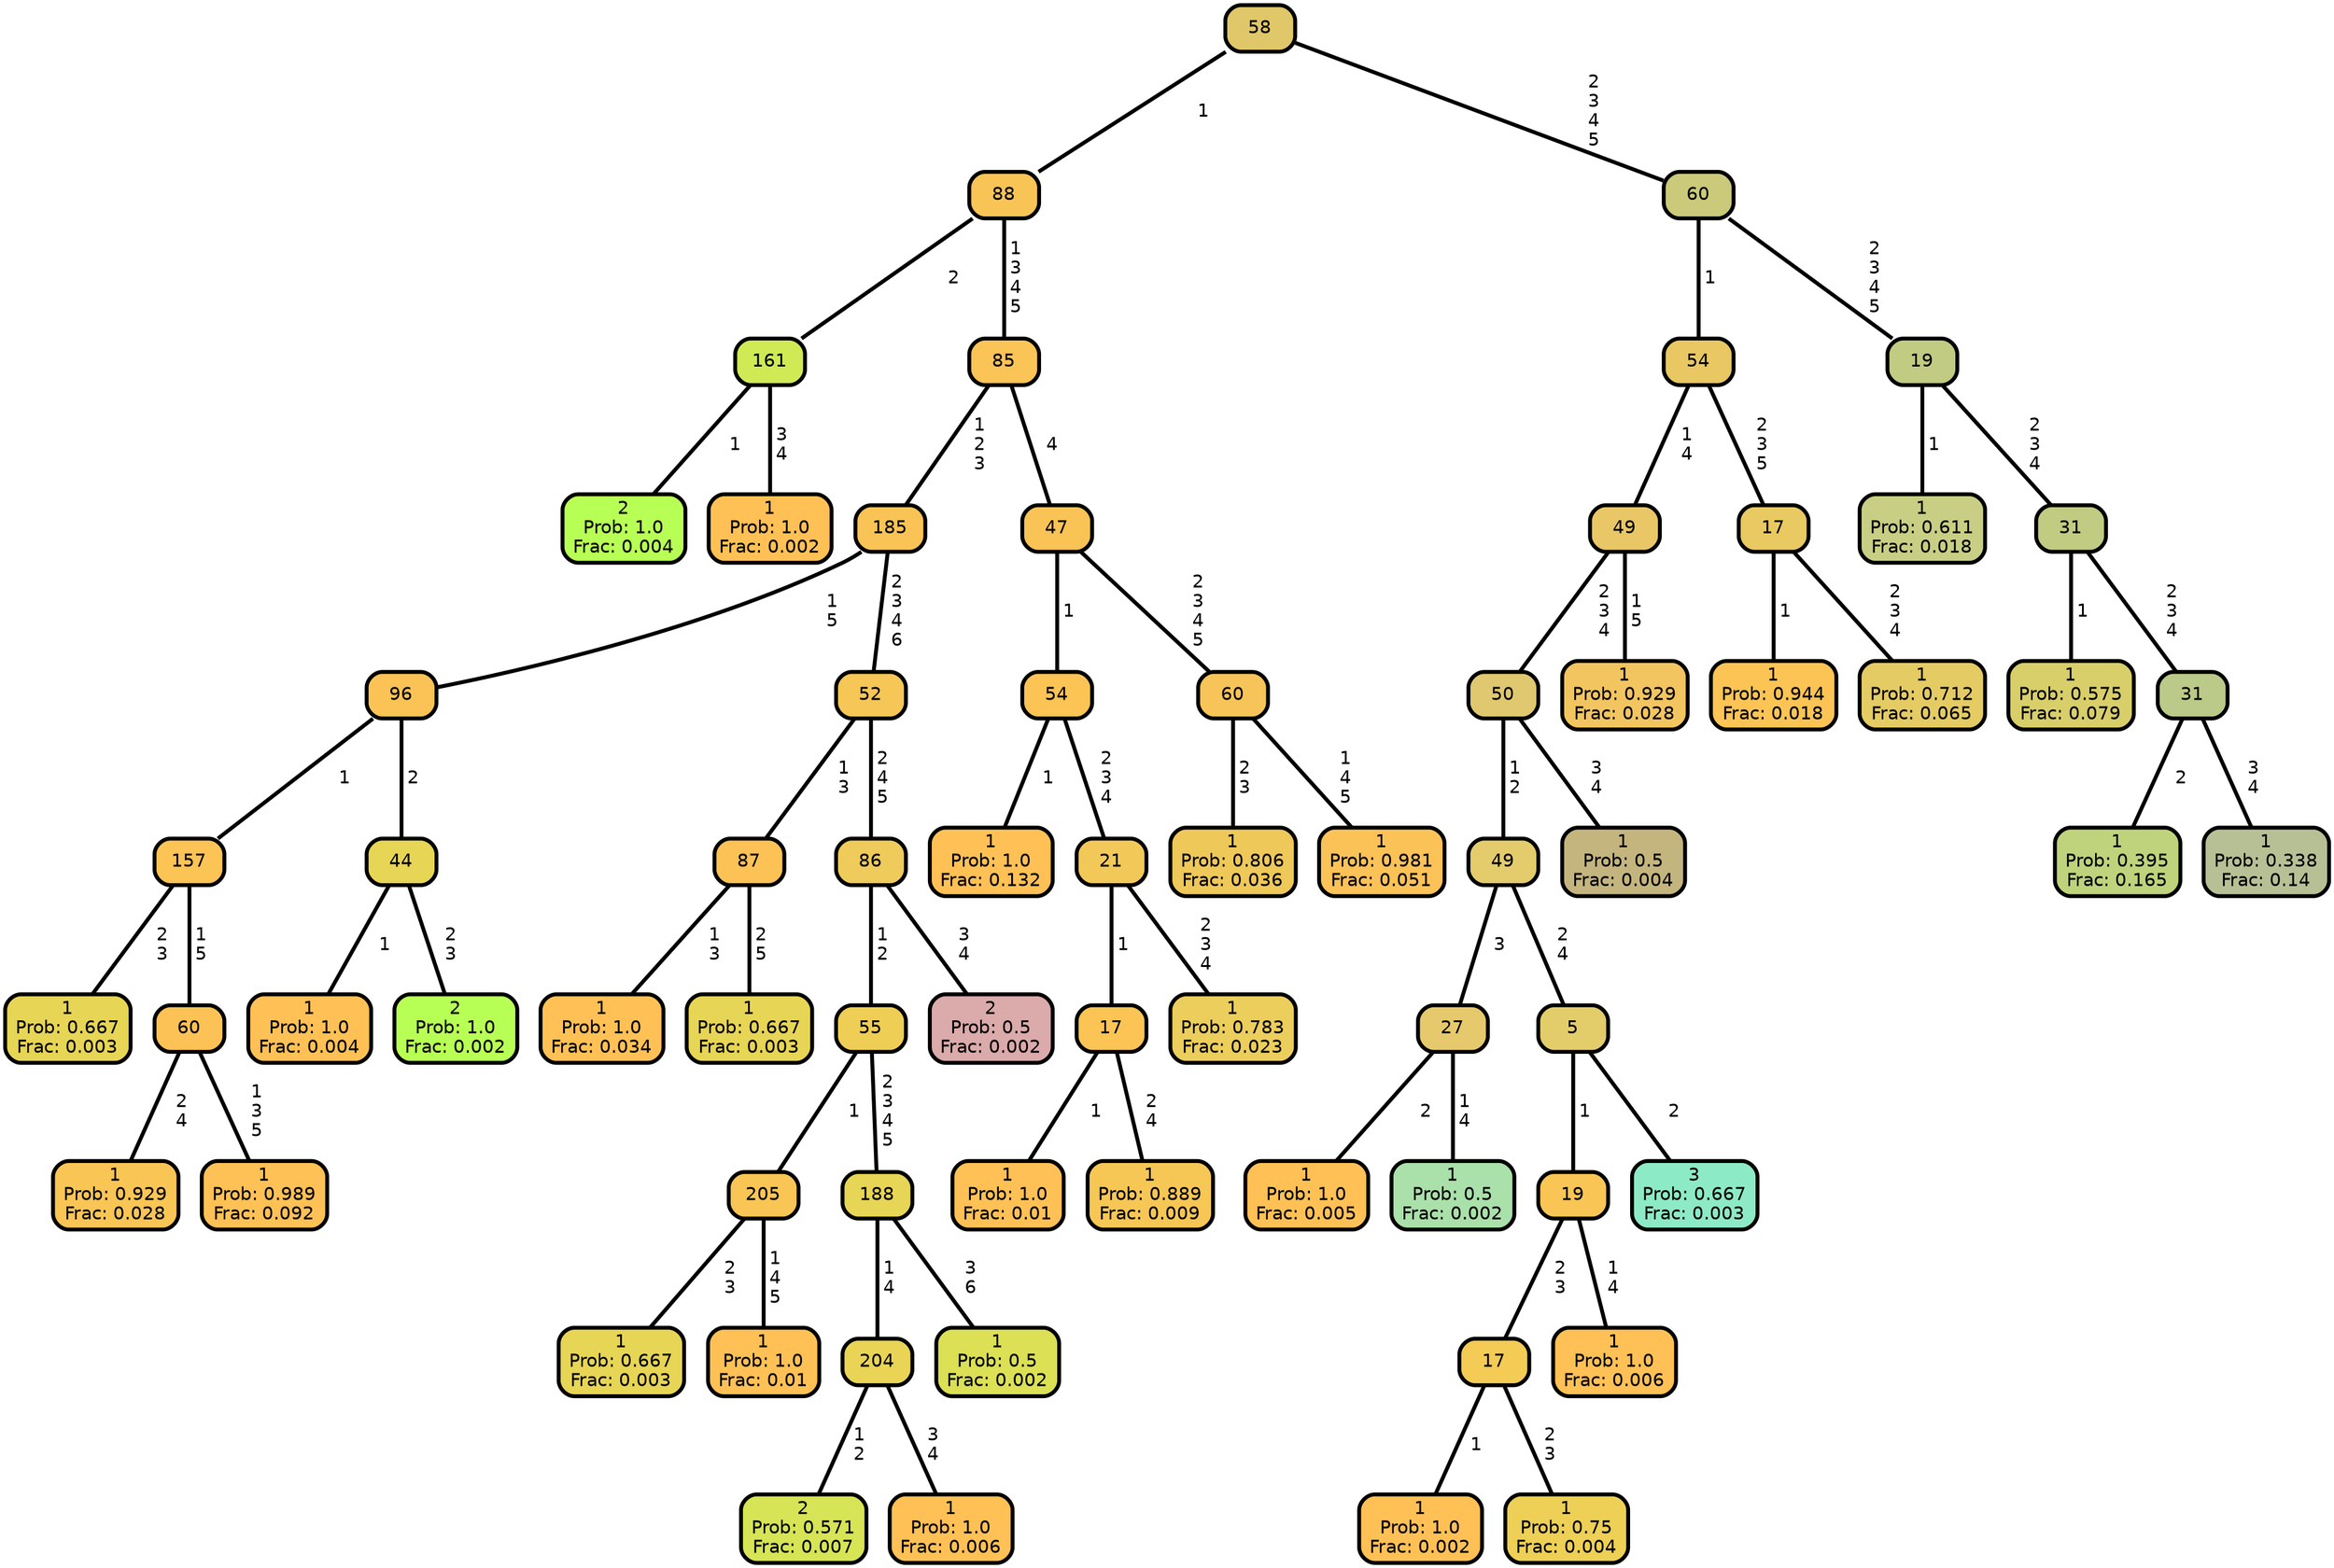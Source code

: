 graph Tree {
node [shape=box, style="filled, rounded",color="black",penwidth="3",fontcolor="black",                 fontname=helvetica] ;
graph [ranksep="0 equally", splines=straight,                 bgcolor=transparent, dpi=200] ;
edge [fontname=helvetica, color=black] ;
0 [label="2
Prob: 1.0
Frac: 0.004", fillcolor="#b8ff55"] ;
1 [label="161", fillcolor="#cfea55"] ;
2 [label="1
Prob: 1.0
Frac: 0.002", fillcolor="#ffc155"] ;
3 [label="88", fillcolor="#f9c456"] ;
4 [label="1
Prob: 0.667
Frac: 0.003", fillcolor="#e7d555"] ;
5 [label="157", fillcolor="#fcc355"] ;
6 [label="1
Prob: 0.929
Frac: 0.028", fillcolor="#f9c555"] ;
7 [label="60", fillcolor="#fdc255"] ;
8 [label="1
Prob: 0.989
Frac: 0.092", fillcolor="#fec155"] ;
9 [label="96", fillcolor="#fbc355"] ;
10 [label="1
Prob: 1.0
Frac: 0.004", fillcolor="#ffc155"] ;
11 [label="44", fillcolor="#e7d555"] ;
12 [label="2
Prob: 1.0
Frac: 0.002", fillcolor="#b8ff55"] ;
13 [label="185", fillcolor="#f9c455"] ;
14 [label="1
Prob: 1.0
Frac: 0.034", fillcolor="#ffc155"] ;
15 [label="87", fillcolor="#fdc255"] ;
16 [label="1
Prob: 0.667
Frac: 0.003", fillcolor="#e7d555"] ;
17 [label="52", fillcolor="#f6c657"] ;
18 [label="1
Prob: 0.667
Frac: 0.003", fillcolor="#e7d555"] ;
19 [label="205", fillcolor="#f9c555"] ;
20 [label="1
Prob: 1.0
Frac: 0.01", fillcolor="#ffc155"] ;
21 [label="55", fillcolor="#efce55"] ;
22 [label="2
Prob: 0.571
Frac: 0.007", fillcolor="#d6e455"] ;
23 [label="204", fillcolor="#e9d455"] ;
24 [label="1
Prob: 1.0
Frac: 0.006", fillcolor="#ffc155"] ;
25 [label="188", fillcolor="#e7d555"] ;
26 [label="1
Prob: 0.5
Frac: 0.002", fillcolor="#dbe055"] ;
27 [label="86", fillcolor="#eecb5a"] ;
28 [label="2
Prob: 0.5
Frac: 0.002", fillcolor="#dbaaaa"] ;
29 [label="85", fillcolor="#fac456"] ;
30 [label="1
Prob: 1.0
Frac: 0.132", fillcolor="#ffc155"] ;
31 [label="54", fillcolor="#fcc355"] ;
32 [label="1
Prob: 1.0
Frac: 0.01", fillcolor="#ffc155"] ;
33 [label="17", fillcolor="#fbc455"] ;
34 [label="1
Prob: 0.889
Frac: 0.009", fillcolor="#f7c755"] ;
35 [label="21", fillcolor="#f2c959"] ;
36 [label="1
Prob: 0.783
Frac: 0.023", fillcolor="#ebce5c"] ;
37 [label="47", fillcolor="#fac356"] ;
38 [label="1
Prob: 0.806
Frac: 0.036", fillcolor="#eec859"] ;
39 [label="60", fillcolor="#f6c458"] ;
40 [label="1
Prob: 0.981
Frac: 0.051", fillcolor="#fbc258"] ;
41 [label="58", fillcolor="#e0c769"] ;
42 [label="1
Prob: 1.0
Frac: 0.005", fillcolor="#ffc155"] ;
43 [label="27", fillcolor="#e6c96d"] ;
44 [label="1
Prob: 0.5
Frac: 0.002", fillcolor="#aae0aa"] ;
45 [label="49", fillcolor="#e4cc6c"] ;
46 [label="1
Prob: 1.0
Frac: 0.002", fillcolor="#ffc155"] ;
47 [label="17", fillcolor="#f3cb55"] ;
48 [label="1
Prob: 0.75
Frac: 0.004", fillcolor="#edd055"] ;
49 [label="19", fillcolor="#f9c655"] ;
50 [label="1
Prob: 1.0
Frac: 0.006", fillcolor="#ffc155"] ;
51 [label="5", fillcolor="#e3cd6b"] ;
52 [label="3
Prob: 0.667
Frac: 0.003", fillcolor="#8deac6"] ;
53 [label="50", fillcolor="#dfc86f"] ;
54 [label="1
Prob: 0.5
Frac: 0.004", fillcolor="#c4b57f"] ;
55 [label="49", fillcolor="#e9c767"] ;
56 [label="1
Prob: 0.929
Frac: 0.028", fillcolor="#f2c561"] ;
57 [label="54", fillcolor="#e9c863"] ;
58 [label="1
Prob: 0.944
Frac: 0.018", fillcolor="#fbc455"] ;
59 [label="17", fillcolor="#e9c961"] ;
60 [label="1
Prob: 0.712
Frac: 0.065", fillcolor="#e4cb64"] ;
61 [label="60", fillcolor="#cbca7a"] ;
62 [label="1
Prob: 0.611
Frac: 0.018", fillcolor="#c8cf84"] ;
63 [label="19", fillcolor="#c1cb82"] ;
64 [label="1
Prob: 0.575
Frac: 0.079", fillcolor="#d8ce6a"] ;
65 [label="31", fillcolor="#c1cb82"] ;
66 [label="1
Prob: 0.395
Frac: 0.165", fillcolor="#bfd37c"] ;
67 [label="31", fillcolor="#bbca88"] ;
68 [label="1
Prob: 0.338
Frac: 0.14", fillcolor="#b7c095"] ;
1 -- 0 [label=" 1",penwidth=3] ;
1 -- 2 [label=" 3\n 4",penwidth=3] ;
3 -- 1 [label=" 2",penwidth=3] ;
3 -- 29 [label=" 1\n 3\n 4\n 5",penwidth=3] ;
5 -- 4 [label=" 2\n 3",penwidth=3] ;
5 -- 7 [label=" 1\n 5",penwidth=3] ;
7 -- 6 [label=" 2\n 4",penwidth=3] ;
7 -- 8 [label=" 1\n 3\n 5",penwidth=3] ;
9 -- 5 [label=" 1",penwidth=3] ;
9 -- 11 [label=" 2",penwidth=3] ;
11 -- 10 [label=" 1",penwidth=3] ;
11 -- 12 [label=" 2\n 3",penwidth=3] ;
13 -- 9 [label=" 1\n 5",penwidth=3] ;
13 -- 17 [label=" 2\n 3\n 4\n 6",penwidth=3] ;
15 -- 14 [label=" 1\n 3",penwidth=3] ;
15 -- 16 [label=" 2\n 5",penwidth=3] ;
17 -- 15 [label=" 1\n 3",penwidth=3] ;
17 -- 27 [label=" 2\n 4\n 5",penwidth=3] ;
19 -- 18 [label=" 2\n 3",penwidth=3] ;
19 -- 20 [label=" 1\n 4\n 5",penwidth=3] ;
21 -- 19 [label=" 1",penwidth=3] ;
21 -- 25 [label=" 2\n 3\n 4\n 5",penwidth=3] ;
23 -- 22 [label=" 1\n 2",penwidth=3] ;
23 -- 24 [label=" 3\n 4",penwidth=3] ;
25 -- 23 [label=" 1\n 4",penwidth=3] ;
25 -- 26 [label=" 3\n 6",penwidth=3] ;
27 -- 21 [label=" 1\n 2",penwidth=3] ;
27 -- 28 [label=" 3\n 4",penwidth=3] ;
29 -- 13 [label=" 1\n 2\n 3",penwidth=3] ;
29 -- 37 [label=" 4",penwidth=3] ;
31 -- 30 [label=" 1",penwidth=3] ;
31 -- 35 [label=" 2\n 3\n 4",penwidth=3] ;
33 -- 32 [label=" 1",penwidth=3] ;
33 -- 34 [label=" 2\n 4",penwidth=3] ;
35 -- 33 [label=" 1",penwidth=3] ;
35 -- 36 [label=" 2\n 3\n 4",penwidth=3] ;
37 -- 31 [label=" 1",penwidth=3] ;
37 -- 39 [label=" 2\n 3\n 4\n 5",penwidth=3] ;
39 -- 38 [label=" 2\n 3",penwidth=3] ;
39 -- 40 [label=" 1\n 4\n 5",penwidth=3] ;
41 -- 3 [label=" 1",penwidth=3] ;
41 -- 61 [label=" 2\n 3\n 4\n 5",penwidth=3] ;
43 -- 42 [label=" 2",penwidth=3] ;
43 -- 44 [label=" 1\n 4",penwidth=3] ;
45 -- 43 [label=" 3",penwidth=3] ;
45 -- 51 [label=" 2\n 4",penwidth=3] ;
47 -- 46 [label=" 1",penwidth=3] ;
47 -- 48 [label=" 2\n 3",penwidth=3] ;
49 -- 47 [label=" 2\n 3",penwidth=3] ;
49 -- 50 [label=" 1\n 4",penwidth=3] ;
51 -- 49 [label=" 1",penwidth=3] ;
51 -- 52 [label=" 2",penwidth=3] ;
53 -- 45 [label=" 1\n 2",penwidth=3] ;
53 -- 54 [label=" 3\n 4",penwidth=3] ;
55 -- 53 [label=" 2\n 3\n 4",penwidth=3] ;
55 -- 56 [label=" 1\n 5",penwidth=3] ;
57 -- 55 [label=" 1\n 4",penwidth=3] ;
57 -- 59 [label=" 2\n 3\n 5",penwidth=3] ;
59 -- 58 [label=" 1",penwidth=3] ;
59 -- 60 [label=" 2\n 3\n 4",penwidth=3] ;
61 -- 57 [label=" 1",penwidth=3] ;
61 -- 63 [label=" 2\n 3\n 4\n 5",penwidth=3] ;
63 -- 62 [label=" 1",penwidth=3] ;
63 -- 65 [label=" 2\n 3\n 4",penwidth=3] ;
65 -- 64 [label=" 1",penwidth=3] ;
65 -- 67 [label=" 2\n 3\n 4",penwidth=3] ;
67 -- 66 [label=" 2",penwidth=3] ;
67 -- 68 [label=" 3\n 4",penwidth=3] ;
{rank = same;}}